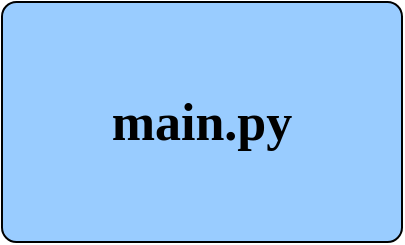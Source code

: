 <mxfile version="14.2.6" type="github">
  <diagram id="Axaw1c1yG8BHVxGf_41Q" name="Page-1">
    <mxGraphModel dx="1892" dy="1246" grid="1" gridSize="10" guides="1" tooltips="1" connect="1" arrows="1" fold="1" page="1" pageScale="1" pageWidth="2336" pageHeight="1654" math="0" shadow="0">
      <root>
        <mxCell id="0" />
        <mxCell id="1" parent="0" />
        <object label="&lt;b style=&quot;font-size: 26px;&quot;&gt;%Module%&lt;br style=&quot;font-size: 26px;&quot;&gt;&lt;/b&gt;" Module="main.py" Input_1="" Input_2="" Output_1="" Output_2="" placeholders="1" Comments="" id="fk-Ki8HbiVKFgRnxKCto-10">
          <mxCell style="rounded=1;whiteSpace=wrap;html=1;fontSize=26;fontFamily=Verdana;fillColor=#99CCFF;glass=0;shadow=0;sketch=0;strokeWidth=1;arcSize=6;" vertex="1" parent="1">
            <mxGeometry x="1000" y="760" width="200" height="120" as="geometry" />
          </mxCell>
        </object>
      </root>
    </mxGraphModel>
  </diagram>
</mxfile>
